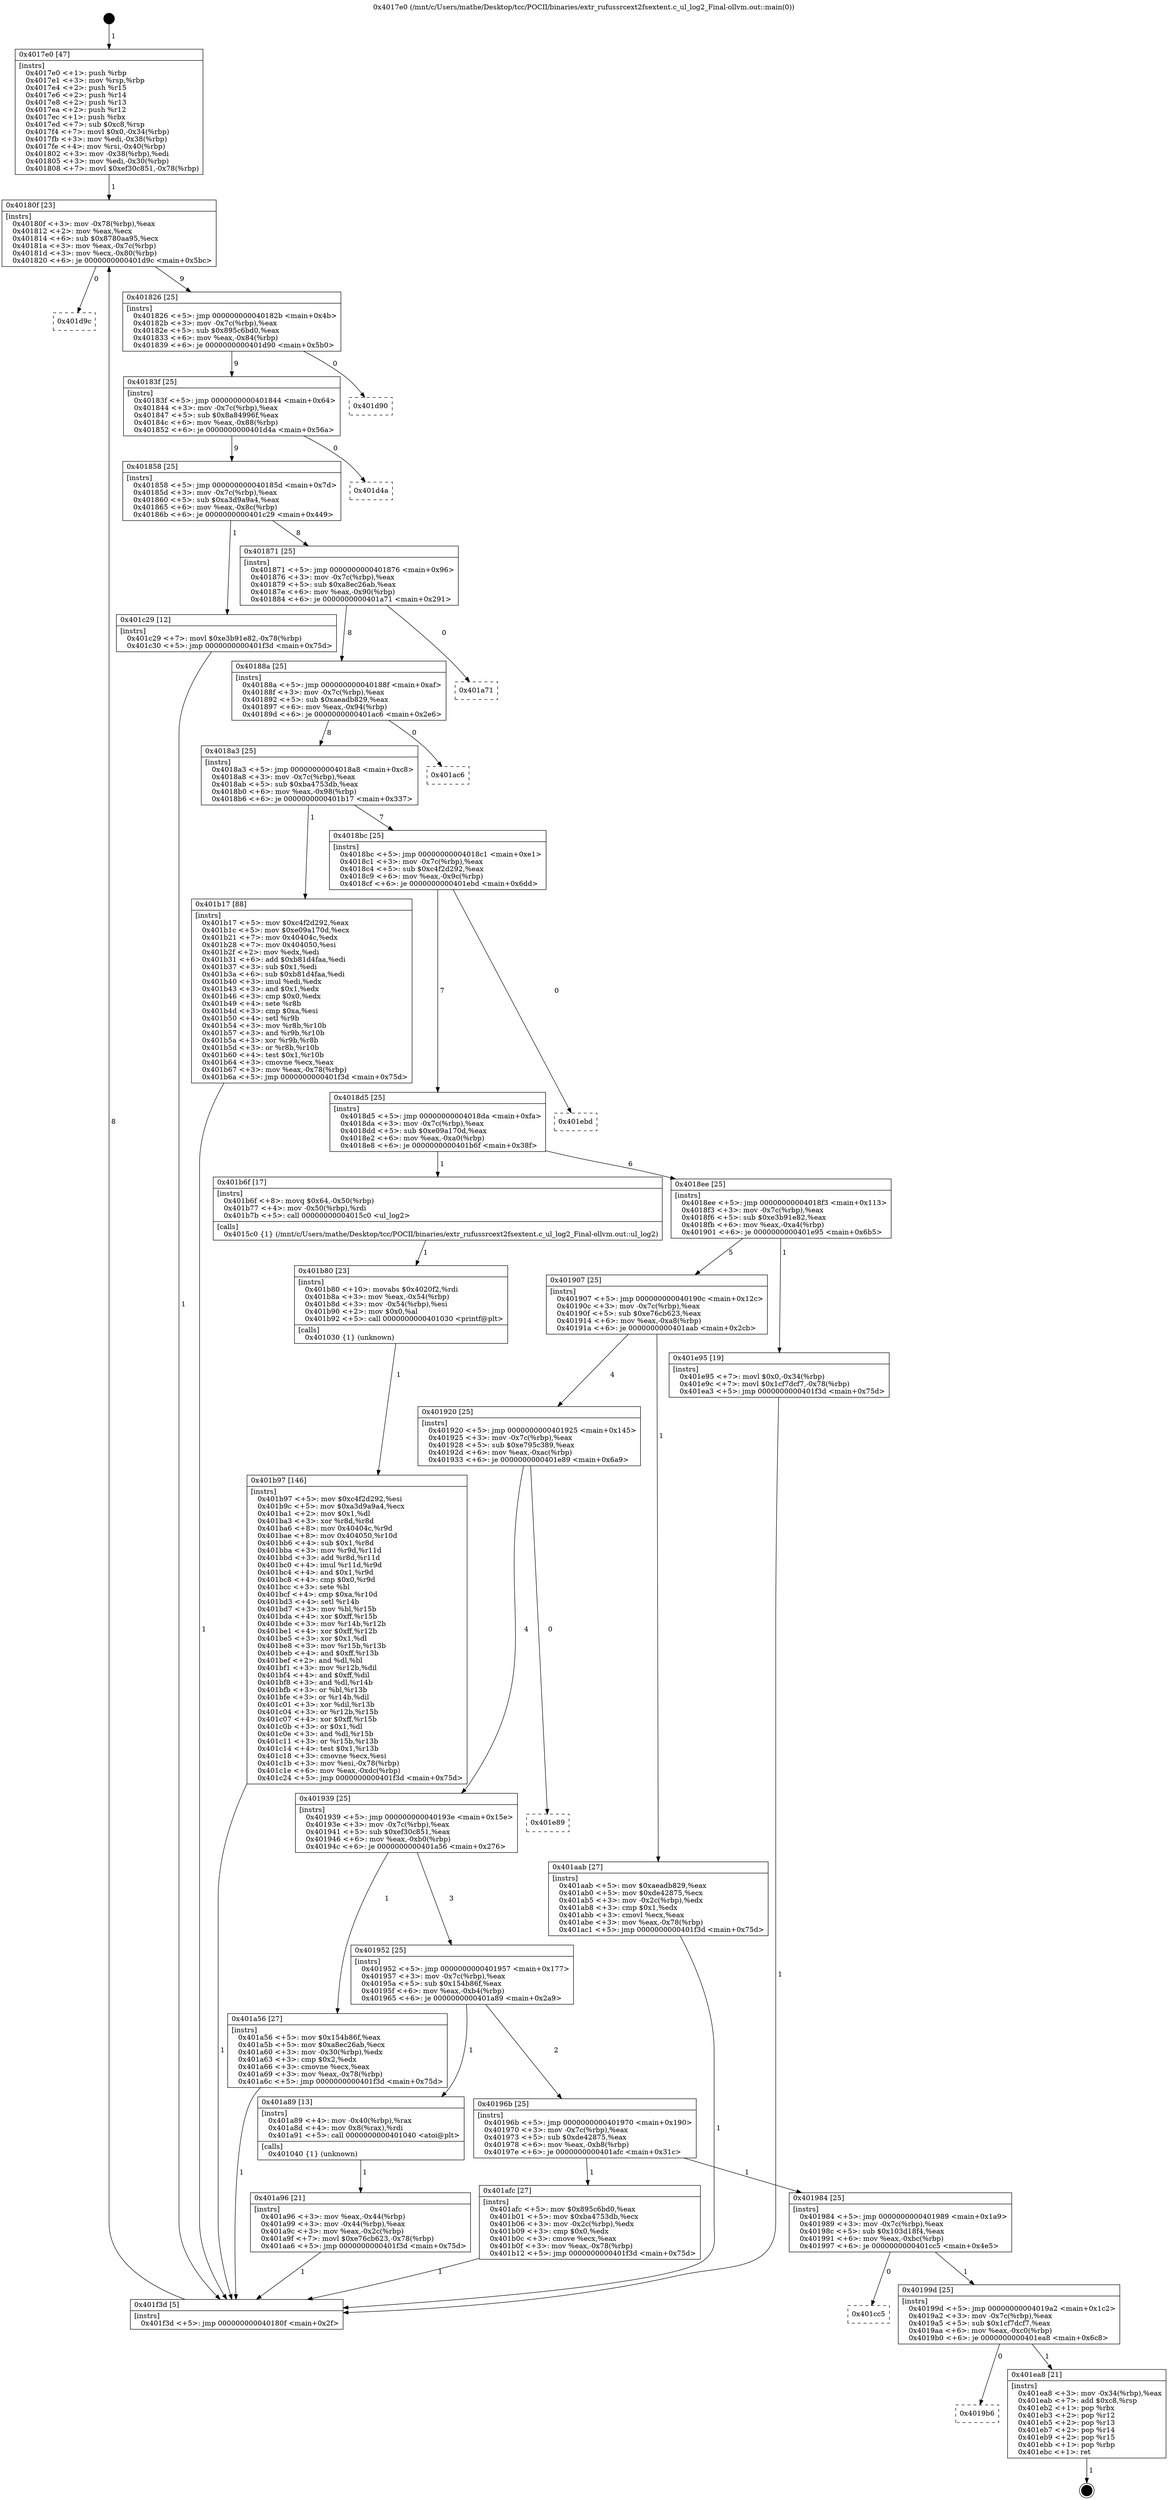 digraph "0x4017e0" {
  label = "0x4017e0 (/mnt/c/Users/mathe/Desktop/tcc/POCII/binaries/extr_rufussrcext2fsextent.c_ul_log2_Final-ollvm.out::main(0))"
  labelloc = "t"
  node[shape=record]

  Entry [label="",width=0.3,height=0.3,shape=circle,fillcolor=black,style=filled]
  "0x40180f" [label="{
     0x40180f [23]\l
     | [instrs]\l
     &nbsp;&nbsp;0x40180f \<+3\>: mov -0x78(%rbp),%eax\l
     &nbsp;&nbsp;0x401812 \<+2\>: mov %eax,%ecx\l
     &nbsp;&nbsp;0x401814 \<+6\>: sub $0x8780aa95,%ecx\l
     &nbsp;&nbsp;0x40181a \<+3\>: mov %eax,-0x7c(%rbp)\l
     &nbsp;&nbsp;0x40181d \<+3\>: mov %ecx,-0x80(%rbp)\l
     &nbsp;&nbsp;0x401820 \<+6\>: je 0000000000401d9c \<main+0x5bc\>\l
  }"]
  "0x401d9c" [label="{
     0x401d9c\l
  }", style=dashed]
  "0x401826" [label="{
     0x401826 [25]\l
     | [instrs]\l
     &nbsp;&nbsp;0x401826 \<+5\>: jmp 000000000040182b \<main+0x4b\>\l
     &nbsp;&nbsp;0x40182b \<+3\>: mov -0x7c(%rbp),%eax\l
     &nbsp;&nbsp;0x40182e \<+5\>: sub $0x895c6bd0,%eax\l
     &nbsp;&nbsp;0x401833 \<+6\>: mov %eax,-0x84(%rbp)\l
     &nbsp;&nbsp;0x401839 \<+6\>: je 0000000000401d90 \<main+0x5b0\>\l
  }"]
  Exit [label="",width=0.3,height=0.3,shape=circle,fillcolor=black,style=filled,peripheries=2]
  "0x401d90" [label="{
     0x401d90\l
  }", style=dashed]
  "0x40183f" [label="{
     0x40183f [25]\l
     | [instrs]\l
     &nbsp;&nbsp;0x40183f \<+5\>: jmp 0000000000401844 \<main+0x64\>\l
     &nbsp;&nbsp;0x401844 \<+3\>: mov -0x7c(%rbp),%eax\l
     &nbsp;&nbsp;0x401847 \<+5\>: sub $0x8a84996f,%eax\l
     &nbsp;&nbsp;0x40184c \<+6\>: mov %eax,-0x88(%rbp)\l
     &nbsp;&nbsp;0x401852 \<+6\>: je 0000000000401d4a \<main+0x56a\>\l
  }"]
  "0x4019b6" [label="{
     0x4019b6\l
  }", style=dashed]
  "0x401d4a" [label="{
     0x401d4a\l
  }", style=dashed]
  "0x401858" [label="{
     0x401858 [25]\l
     | [instrs]\l
     &nbsp;&nbsp;0x401858 \<+5\>: jmp 000000000040185d \<main+0x7d\>\l
     &nbsp;&nbsp;0x40185d \<+3\>: mov -0x7c(%rbp),%eax\l
     &nbsp;&nbsp;0x401860 \<+5\>: sub $0xa3d9a9a4,%eax\l
     &nbsp;&nbsp;0x401865 \<+6\>: mov %eax,-0x8c(%rbp)\l
     &nbsp;&nbsp;0x40186b \<+6\>: je 0000000000401c29 \<main+0x449\>\l
  }"]
  "0x401ea8" [label="{
     0x401ea8 [21]\l
     | [instrs]\l
     &nbsp;&nbsp;0x401ea8 \<+3\>: mov -0x34(%rbp),%eax\l
     &nbsp;&nbsp;0x401eab \<+7\>: add $0xc8,%rsp\l
     &nbsp;&nbsp;0x401eb2 \<+1\>: pop %rbx\l
     &nbsp;&nbsp;0x401eb3 \<+2\>: pop %r12\l
     &nbsp;&nbsp;0x401eb5 \<+2\>: pop %r13\l
     &nbsp;&nbsp;0x401eb7 \<+2\>: pop %r14\l
     &nbsp;&nbsp;0x401eb9 \<+2\>: pop %r15\l
     &nbsp;&nbsp;0x401ebb \<+1\>: pop %rbp\l
     &nbsp;&nbsp;0x401ebc \<+1\>: ret\l
  }"]
  "0x401c29" [label="{
     0x401c29 [12]\l
     | [instrs]\l
     &nbsp;&nbsp;0x401c29 \<+7\>: movl $0xe3b91e82,-0x78(%rbp)\l
     &nbsp;&nbsp;0x401c30 \<+5\>: jmp 0000000000401f3d \<main+0x75d\>\l
  }"]
  "0x401871" [label="{
     0x401871 [25]\l
     | [instrs]\l
     &nbsp;&nbsp;0x401871 \<+5\>: jmp 0000000000401876 \<main+0x96\>\l
     &nbsp;&nbsp;0x401876 \<+3\>: mov -0x7c(%rbp),%eax\l
     &nbsp;&nbsp;0x401879 \<+5\>: sub $0xa8ec26ab,%eax\l
     &nbsp;&nbsp;0x40187e \<+6\>: mov %eax,-0x90(%rbp)\l
     &nbsp;&nbsp;0x401884 \<+6\>: je 0000000000401a71 \<main+0x291\>\l
  }"]
  "0x40199d" [label="{
     0x40199d [25]\l
     | [instrs]\l
     &nbsp;&nbsp;0x40199d \<+5\>: jmp 00000000004019a2 \<main+0x1c2\>\l
     &nbsp;&nbsp;0x4019a2 \<+3\>: mov -0x7c(%rbp),%eax\l
     &nbsp;&nbsp;0x4019a5 \<+5\>: sub $0x1cf7dcf7,%eax\l
     &nbsp;&nbsp;0x4019aa \<+6\>: mov %eax,-0xc0(%rbp)\l
     &nbsp;&nbsp;0x4019b0 \<+6\>: je 0000000000401ea8 \<main+0x6c8\>\l
  }"]
  "0x401a71" [label="{
     0x401a71\l
  }", style=dashed]
  "0x40188a" [label="{
     0x40188a [25]\l
     | [instrs]\l
     &nbsp;&nbsp;0x40188a \<+5\>: jmp 000000000040188f \<main+0xaf\>\l
     &nbsp;&nbsp;0x40188f \<+3\>: mov -0x7c(%rbp),%eax\l
     &nbsp;&nbsp;0x401892 \<+5\>: sub $0xaeadb829,%eax\l
     &nbsp;&nbsp;0x401897 \<+6\>: mov %eax,-0x94(%rbp)\l
     &nbsp;&nbsp;0x40189d \<+6\>: je 0000000000401ac6 \<main+0x2e6\>\l
  }"]
  "0x401cc5" [label="{
     0x401cc5\l
  }", style=dashed]
  "0x401ac6" [label="{
     0x401ac6\l
  }", style=dashed]
  "0x4018a3" [label="{
     0x4018a3 [25]\l
     | [instrs]\l
     &nbsp;&nbsp;0x4018a3 \<+5\>: jmp 00000000004018a8 \<main+0xc8\>\l
     &nbsp;&nbsp;0x4018a8 \<+3\>: mov -0x7c(%rbp),%eax\l
     &nbsp;&nbsp;0x4018ab \<+5\>: sub $0xba4753db,%eax\l
     &nbsp;&nbsp;0x4018b0 \<+6\>: mov %eax,-0x98(%rbp)\l
     &nbsp;&nbsp;0x4018b6 \<+6\>: je 0000000000401b17 \<main+0x337\>\l
  }"]
  "0x401b97" [label="{
     0x401b97 [146]\l
     | [instrs]\l
     &nbsp;&nbsp;0x401b97 \<+5\>: mov $0xc4f2d292,%esi\l
     &nbsp;&nbsp;0x401b9c \<+5\>: mov $0xa3d9a9a4,%ecx\l
     &nbsp;&nbsp;0x401ba1 \<+2\>: mov $0x1,%dl\l
     &nbsp;&nbsp;0x401ba3 \<+3\>: xor %r8d,%r8d\l
     &nbsp;&nbsp;0x401ba6 \<+8\>: mov 0x40404c,%r9d\l
     &nbsp;&nbsp;0x401bae \<+8\>: mov 0x404050,%r10d\l
     &nbsp;&nbsp;0x401bb6 \<+4\>: sub $0x1,%r8d\l
     &nbsp;&nbsp;0x401bba \<+3\>: mov %r9d,%r11d\l
     &nbsp;&nbsp;0x401bbd \<+3\>: add %r8d,%r11d\l
     &nbsp;&nbsp;0x401bc0 \<+4\>: imul %r11d,%r9d\l
     &nbsp;&nbsp;0x401bc4 \<+4\>: and $0x1,%r9d\l
     &nbsp;&nbsp;0x401bc8 \<+4\>: cmp $0x0,%r9d\l
     &nbsp;&nbsp;0x401bcc \<+3\>: sete %bl\l
     &nbsp;&nbsp;0x401bcf \<+4\>: cmp $0xa,%r10d\l
     &nbsp;&nbsp;0x401bd3 \<+4\>: setl %r14b\l
     &nbsp;&nbsp;0x401bd7 \<+3\>: mov %bl,%r15b\l
     &nbsp;&nbsp;0x401bda \<+4\>: xor $0xff,%r15b\l
     &nbsp;&nbsp;0x401bde \<+3\>: mov %r14b,%r12b\l
     &nbsp;&nbsp;0x401be1 \<+4\>: xor $0xff,%r12b\l
     &nbsp;&nbsp;0x401be5 \<+3\>: xor $0x1,%dl\l
     &nbsp;&nbsp;0x401be8 \<+3\>: mov %r15b,%r13b\l
     &nbsp;&nbsp;0x401beb \<+4\>: and $0xff,%r13b\l
     &nbsp;&nbsp;0x401bef \<+2\>: and %dl,%bl\l
     &nbsp;&nbsp;0x401bf1 \<+3\>: mov %r12b,%dil\l
     &nbsp;&nbsp;0x401bf4 \<+4\>: and $0xff,%dil\l
     &nbsp;&nbsp;0x401bf8 \<+3\>: and %dl,%r14b\l
     &nbsp;&nbsp;0x401bfb \<+3\>: or %bl,%r13b\l
     &nbsp;&nbsp;0x401bfe \<+3\>: or %r14b,%dil\l
     &nbsp;&nbsp;0x401c01 \<+3\>: xor %dil,%r13b\l
     &nbsp;&nbsp;0x401c04 \<+3\>: or %r12b,%r15b\l
     &nbsp;&nbsp;0x401c07 \<+4\>: xor $0xff,%r15b\l
     &nbsp;&nbsp;0x401c0b \<+3\>: or $0x1,%dl\l
     &nbsp;&nbsp;0x401c0e \<+3\>: and %dl,%r15b\l
     &nbsp;&nbsp;0x401c11 \<+3\>: or %r15b,%r13b\l
     &nbsp;&nbsp;0x401c14 \<+4\>: test $0x1,%r13b\l
     &nbsp;&nbsp;0x401c18 \<+3\>: cmovne %ecx,%esi\l
     &nbsp;&nbsp;0x401c1b \<+3\>: mov %esi,-0x78(%rbp)\l
     &nbsp;&nbsp;0x401c1e \<+6\>: mov %eax,-0xdc(%rbp)\l
     &nbsp;&nbsp;0x401c24 \<+5\>: jmp 0000000000401f3d \<main+0x75d\>\l
  }"]
  "0x401b17" [label="{
     0x401b17 [88]\l
     | [instrs]\l
     &nbsp;&nbsp;0x401b17 \<+5\>: mov $0xc4f2d292,%eax\l
     &nbsp;&nbsp;0x401b1c \<+5\>: mov $0xe09a170d,%ecx\l
     &nbsp;&nbsp;0x401b21 \<+7\>: mov 0x40404c,%edx\l
     &nbsp;&nbsp;0x401b28 \<+7\>: mov 0x404050,%esi\l
     &nbsp;&nbsp;0x401b2f \<+2\>: mov %edx,%edi\l
     &nbsp;&nbsp;0x401b31 \<+6\>: add $0xb81d4faa,%edi\l
     &nbsp;&nbsp;0x401b37 \<+3\>: sub $0x1,%edi\l
     &nbsp;&nbsp;0x401b3a \<+6\>: sub $0xb81d4faa,%edi\l
     &nbsp;&nbsp;0x401b40 \<+3\>: imul %edi,%edx\l
     &nbsp;&nbsp;0x401b43 \<+3\>: and $0x1,%edx\l
     &nbsp;&nbsp;0x401b46 \<+3\>: cmp $0x0,%edx\l
     &nbsp;&nbsp;0x401b49 \<+4\>: sete %r8b\l
     &nbsp;&nbsp;0x401b4d \<+3\>: cmp $0xa,%esi\l
     &nbsp;&nbsp;0x401b50 \<+4\>: setl %r9b\l
     &nbsp;&nbsp;0x401b54 \<+3\>: mov %r8b,%r10b\l
     &nbsp;&nbsp;0x401b57 \<+3\>: and %r9b,%r10b\l
     &nbsp;&nbsp;0x401b5a \<+3\>: xor %r9b,%r8b\l
     &nbsp;&nbsp;0x401b5d \<+3\>: or %r8b,%r10b\l
     &nbsp;&nbsp;0x401b60 \<+4\>: test $0x1,%r10b\l
     &nbsp;&nbsp;0x401b64 \<+3\>: cmovne %ecx,%eax\l
     &nbsp;&nbsp;0x401b67 \<+3\>: mov %eax,-0x78(%rbp)\l
     &nbsp;&nbsp;0x401b6a \<+5\>: jmp 0000000000401f3d \<main+0x75d\>\l
  }"]
  "0x4018bc" [label="{
     0x4018bc [25]\l
     | [instrs]\l
     &nbsp;&nbsp;0x4018bc \<+5\>: jmp 00000000004018c1 \<main+0xe1\>\l
     &nbsp;&nbsp;0x4018c1 \<+3\>: mov -0x7c(%rbp),%eax\l
     &nbsp;&nbsp;0x4018c4 \<+5\>: sub $0xc4f2d292,%eax\l
     &nbsp;&nbsp;0x4018c9 \<+6\>: mov %eax,-0x9c(%rbp)\l
     &nbsp;&nbsp;0x4018cf \<+6\>: je 0000000000401ebd \<main+0x6dd\>\l
  }"]
  "0x401b80" [label="{
     0x401b80 [23]\l
     | [instrs]\l
     &nbsp;&nbsp;0x401b80 \<+10\>: movabs $0x4020f2,%rdi\l
     &nbsp;&nbsp;0x401b8a \<+3\>: mov %eax,-0x54(%rbp)\l
     &nbsp;&nbsp;0x401b8d \<+3\>: mov -0x54(%rbp),%esi\l
     &nbsp;&nbsp;0x401b90 \<+2\>: mov $0x0,%al\l
     &nbsp;&nbsp;0x401b92 \<+5\>: call 0000000000401030 \<printf@plt\>\l
     | [calls]\l
     &nbsp;&nbsp;0x401030 \{1\} (unknown)\l
  }"]
  "0x401ebd" [label="{
     0x401ebd\l
  }", style=dashed]
  "0x4018d5" [label="{
     0x4018d5 [25]\l
     | [instrs]\l
     &nbsp;&nbsp;0x4018d5 \<+5\>: jmp 00000000004018da \<main+0xfa\>\l
     &nbsp;&nbsp;0x4018da \<+3\>: mov -0x7c(%rbp),%eax\l
     &nbsp;&nbsp;0x4018dd \<+5\>: sub $0xe09a170d,%eax\l
     &nbsp;&nbsp;0x4018e2 \<+6\>: mov %eax,-0xa0(%rbp)\l
     &nbsp;&nbsp;0x4018e8 \<+6\>: je 0000000000401b6f \<main+0x38f\>\l
  }"]
  "0x401984" [label="{
     0x401984 [25]\l
     | [instrs]\l
     &nbsp;&nbsp;0x401984 \<+5\>: jmp 0000000000401989 \<main+0x1a9\>\l
     &nbsp;&nbsp;0x401989 \<+3\>: mov -0x7c(%rbp),%eax\l
     &nbsp;&nbsp;0x40198c \<+5\>: sub $0x103d18f4,%eax\l
     &nbsp;&nbsp;0x401991 \<+6\>: mov %eax,-0xbc(%rbp)\l
     &nbsp;&nbsp;0x401997 \<+6\>: je 0000000000401cc5 \<main+0x4e5\>\l
  }"]
  "0x401b6f" [label="{
     0x401b6f [17]\l
     | [instrs]\l
     &nbsp;&nbsp;0x401b6f \<+8\>: movq $0x64,-0x50(%rbp)\l
     &nbsp;&nbsp;0x401b77 \<+4\>: mov -0x50(%rbp),%rdi\l
     &nbsp;&nbsp;0x401b7b \<+5\>: call 00000000004015c0 \<ul_log2\>\l
     | [calls]\l
     &nbsp;&nbsp;0x4015c0 \{1\} (/mnt/c/Users/mathe/Desktop/tcc/POCII/binaries/extr_rufussrcext2fsextent.c_ul_log2_Final-ollvm.out::ul_log2)\l
  }"]
  "0x4018ee" [label="{
     0x4018ee [25]\l
     | [instrs]\l
     &nbsp;&nbsp;0x4018ee \<+5\>: jmp 00000000004018f3 \<main+0x113\>\l
     &nbsp;&nbsp;0x4018f3 \<+3\>: mov -0x7c(%rbp),%eax\l
     &nbsp;&nbsp;0x4018f6 \<+5\>: sub $0xe3b91e82,%eax\l
     &nbsp;&nbsp;0x4018fb \<+6\>: mov %eax,-0xa4(%rbp)\l
     &nbsp;&nbsp;0x401901 \<+6\>: je 0000000000401e95 \<main+0x6b5\>\l
  }"]
  "0x401afc" [label="{
     0x401afc [27]\l
     | [instrs]\l
     &nbsp;&nbsp;0x401afc \<+5\>: mov $0x895c6bd0,%eax\l
     &nbsp;&nbsp;0x401b01 \<+5\>: mov $0xba4753db,%ecx\l
     &nbsp;&nbsp;0x401b06 \<+3\>: mov -0x2c(%rbp),%edx\l
     &nbsp;&nbsp;0x401b09 \<+3\>: cmp $0x0,%edx\l
     &nbsp;&nbsp;0x401b0c \<+3\>: cmove %ecx,%eax\l
     &nbsp;&nbsp;0x401b0f \<+3\>: mov %eax,-0x78(%rbp)\l
     &nbsp;&nbsp;0x401b12 \<+5\>: jmp 0000000000401f3d \<main+0x75d\>\l
  }"]
  "0x401e95" [label="{
     0x401e95 [19]\l
     | [instrs]\l
     &nbsp;&nbsp;0x401e95 \<+7\>: movl $0x0,-0x34(%rbp)\l
     &nbsp;&nbsp;0x401e9c \<+7\>: movl $0x1cf7dcf7,-0x78(%rbp)\l
     &nbsp;&nbsp;0x401ea3 \<+5\>: jmp 0000000000401f3d \<main+0x75d\>\l
  }"]
  "0x401907" [label="{
     0x401907 [25]\l
     | [instrs]\l
     &nbsp;&nbsp;0x401907 \<+5\>: jmp 000000000040190c \<main+0x12c\>\l
     &nbsp;&nbsp;0x40190c \<+3\>: mov -0x7c(%rbp),%eax\l
     &nbsp;&nbsp;0x40190f \<+5\>: sub $0xe76cb623,%eax\l
     &nbsp;&nbsp;0x401914 \<+6\>: mov %eax,-0xa8(%rbp)\l
     &nbsp;&nbsp;0x40191a \<+6\>: je 0000000000401aab \<main+0x2cb\>\l
  }"]
  "0x401a96" [label="{
     0x401a96 [21]\l
     | [instrs]\l
     &nbsp;&nbsp;0x401a96 \<+3\>: mov %eax,-0x44(%rbp)\l
     &nbsp;&nbsp;0x401a99 \<+3\>: mov -0x44(%rbp),%eax\l
     &nbsp;&nbsp;0x401a9c \<+3\>: mov %eax,-0x2c(%rbp)\l
     &nbsp;&nbsp;0x401a9f \<+7\>: movl $0xe76cb623,-0x78(%rbp)\l
     &nbsp;&nbsp;0x401aa6 \<+5\>: jmp 0000000000401f3d \<main+0x75d\>\l
  }"]
  "0x401aab" [label="{
     0x401aab [27]\l
     | [instrs]\l
     &nbsp;&nbsp;0x401aab \<+5\>: mov $0xaeadb829,%eax\l
     &nbsp;&nbsp;0x401ab0 \<+5\>: mov $0xde42875,%ecx\l
     &nbsp;&nbsp;0x401ab5 \<+3\>: mov -0x2c(%rbp),%edx\l
     &nbsp;&nbsp;0x401ab8 \<+3\>: cmp $0x1,%edx\l
     &nbsp;&nbsp;0x401abb \<+3\>: cmovl %ecx,%eax\l
     &nbsp;&nbsp;0x401abe \<+3\>: mov %eax,-0x78(%rbp)\l
     &nbsp;&nbsp;0x401ac1 \<+5\>: jmp 0000000000401f3d \<main+0x75d\>\l
  }"]
  "0x401920" [label="{
     0x401920 [25]\l
     | [instrs]\l
     &nbsp;&nbsp;0x401920 \<+5\>: jmp 0000000000401925 \<main+0x145\>\l
     &nbsp;&nbsp;0x401925 \<+3\>: mov -0x7c(%rbp),%eax\l
     &nbsp;&nbsp;0x401928 \<+5\>: sub $0xe795c389,%eax\l
     &nbsp;&nbsp;0x40192d \<+6\>: mov %eax,-0xac(%rbp)\l
     &nbsp;&nbsp;0x401933 \<+6\>: je 0000000000401e89 \<main+0x6a9\>\l
  }"]
  "0x40196b" [label="{
     0x40196b [25]\l
     | [instrs]\l
     &nbsp;&nbsp;0x40196b \<+5\>: jmp 0000000000401970 \<main+0x190\>\l
     &nbsp;&nbsp;0x401970 \<+3\>: mov -0x7c(%rbp),%eax\l
     &nbsp;&nbsp;0x401973 \<+5\>: sub $0xde42875,%eax\l
     &nbsp;&nbsp;0x401978 \<+6\>: mov %eax,-0xb8(%rbp)\l
     &nbsp;&nbsp;0x40197e \<+6\>: je 0000000000401afc \<main+0x31c\>\l
  }"]
  "0x401e89" [label="{
     0x401e89\l
  }", style=dashed]
  "0x401939" [label="{
     0x401939 [25]\l
     | [instrs]\l
     &nbsp;&nbsp;0x401939 \<+5\>: jmp 000000000040193e \<main+0x15e\>\l
     &nbsp;&nbsp;0x40193e \<+3\>: mov -0x7c(%rbp),%eax\l
     &nbsp;&nbsp;0x401941 \<+5\>: sub $0xef30c851,%eax\l
     &nbsp;&nbsp;0x401946 \<+6\>: mov %eax,-0xb0(%rbp)\l
     &nbsp;&nbsp;0x40194c \<+6\>: je 0000000000401a56 \<main+0x276\>\l
  }"]
  "0x401a89" [label="{
     0x401a89 [13]\l
     | [instrs]\l
     &nbsp;&nbsp;0x401a89 \<+4\>: mov -0x40(%rbp),%rax\l
     &nbsp;&nbsp;0x401a8d \<+4\>: mov 0x8(%rax),%rdi\l
     &nbsp;&nbsp;0x401a91 \<+5\>: call 0000000000401040 \<atoi@plt\>\l
     | [calls]\l
     &nbsp;&nbsp;0x401040 \{1\} (unknown)\l
  }"]
  "0x401a56" [label="{
     0x401a56 [27]\l
     | [instrs]\l
     &nbsp;&nbsp;0x401a56 \<+5\>: mov $0x154b86f,%eax\l
     &nbsp;&nbsp;0x401a5b \<+5\>: mov $0xa8ec26ab,%ecx\l
     &nbsp;&nbsp;0x401a60 \<+3\>: mov -0x30(%rbp),%edx\l
     &nbsp;&nbsp;0x401a63 \<+3\>: cmp $0x2,%edx\l
     &nbsp;&nbsp;0x401a66 \<+3\>: cmovne %ecx,%eax\l
     &nbsp;&nbsp;0x401a69 \<+3\>: mov %eax,-0x78(%rbp)\l
     &nbsp;&nbsp;0x401a6c \<+5\>: jmp 0000000000401f3d \<main+0x75d\>\l
  }"]
  "0x401952" [label="{
     0x401952 [25]\l
     | [instrs]\l
     &nbsp;&nbsp;0x401952 \<+5\>: jmp 0000000000401957 \<main+0x177\>\l
     &nbsp;&nbsp;0x401957 \<+3\>: mov -0x7c(%rbp),%eax\l
     &nbsp;&nbsp;0x40195a \<+5\>: sub $0x154b86f,%eax\l
     &nbsp;&nbsp;0x40195f \<+6\>: mov %eax,-0xb4(%rbp)\l
     &nbsp;&nbsp;0x401965 \<+6\>: je 0000000000401a89 \<main+0x2a9\>\l
  }"]
  "0x401f3d" [label="{
     0x401f3d [5]\l
     | [instrs]\l
     &nbsp;&nbsp;0x401f3d \<+5\>: jmp 000000000040180f \<main+0x2f\>\l
  }"]
  "0x4017e0" [label="{
     0x4017e0 [47]\l
     | [instrs]\l
     &nbsp;&nbsp;0x4017e0 \<+1\>: push %rbp\l
     &nbsp;&nbsp;0x4017e1 \<+3\>: mov %rsp,%rbp\l
     &nbsp;&nbsp;0x4017e4 \<+2\>: push %r15\l
     &nbsp;&nbsp;0x4017e6 \<+2\>: push %r14\l
     &nbsp;&nbsp;0x4017e8 \<+2\>: push %r13\l
     &nbsp;&nbsp;0x4017ea \<+2\>: push %r12\l
     &nbsp;&nbsp;0x4017ec \<+1\>: push %rbx\l
     &nbsp;&nbsp;0x4017ed \<+7\>: sub $0xc8,%rsp\l
     &nbsp;&nbsp;0x4017f4 \<+7\>: movl $0x0,-0x34(%rbp)\l
     &nbsp;&nbsp;0x4017fb \<+3\>: mov %edi,-0x38(%rbp)\l
     &nbsp;&nbsp;0x4017fe \<+4\>: mov %rsi,-0x40(%rbp)\l
     &nbsp;&nbsp;0x401802 \<+3\>: mov -0x38(%rbp),%edi\l
     &nbsp;&nbsp;0x401805 \<+3\>: mov %edi,-0x30(%rbp)\l
     &nbsp;&nbsp;0x401808 \<+7\>: movl $0xef30c851,-0x78(%rbp)\l
  }"]
  Entry -> "0x4017e0" [label=" 1"]
  "0x40180f" -> "0x401d9c" [label=" 0"]
  "0x40180f" -> "0x401826" [label=" 9"]
  "0x401ea8" -> Exit [label=" 1"]
  "0x401826" -> "0x401d90" [label=" 0"]
  "0x401826" -> "0x40183f" [label=" 9"]
  "0x40199d" -> "0x4019b6" [label=" 0"]
  "0x40183f" -> "0x401d4a" [label=" 0"]
  "0x40183f" -> "0x401858" [label=" 9"]
  "0x40199d" -> "0x401ea8" [label=" 1"]
  "0x401858" -> "0x401c29" [label=" 1"]
  "0x401858" -> "0x401871" [label=" 8"]
  "0x401984" -> "0x40199d" [label=" 1"]
  "0x401871" -> "0x401a71" [label=" 0"]
  "0x401871" -> "0x40188a" [label=" 8"]
  "0x401984" -> "0x401cc5" [label=" 0"]
  "0x40188a" -> "0x401ac6" [label=" 0"]
  "0x40188a" -> "0x4018a3" [label=" 8"]
  "0x401e95" -> "0x401f3d" [label=" 1"]
  "0x4018a3" -> "0x401b17" [label=" 1"]
  "0x4018a3" -> "0x4018bc" [label=" 7"]
  "0x401c29" -> "0x401f3d" [label=" 1"]
  "0x4018bc" -> "0x401ebd" [label=" 0"]
  "0x4018bc" -> "0x4018d5" [label=" 7"]
  "0x401b97" -> "0x401f3d" [label=" 1"]
  "0x4018d5" -> "0x401b6f" [label=" 1"]
  "0x4018d5" -> "0x4018ee" [label=" 6"]
  "0x401b80" -> "0x401b97" [label=" 1"]
  "0x4018ee" -> "0x401e95" [label=" 1"]
  "0x4018ee" -> "0x401907" [label=" 5"]
  "0x401b6f" -> "0x401b80" [label=" 1"]
  "0x401907" -> "0x401aab" [label=" 1"]
  "0x401907" -> "0x401920" [label=" 4"]
  "0x401afc" -> "0x401f3d" [label=" 1"]
  "0x401920" -> "0x401e89" [label=" 0"]
  "0x401920" -> "0x401939" [label=" 4"]
  "0x40196b" -> "0x401984" [label=" 1"]
  "0x401939" -> "0x401a56" [label=" 1"]
  "0x401939" -> "0x401952" [label=" 3"]
  "0x401a56" -> "0x401f3d" [label=" 1"]
  "0x4017e0" -> "0x40180f" [label=" 1"]
  "0x401f3d" -> "0x40180f" [label=" 8"]
  "0x40196b" -> "0x401afc" [label=" 1"]
  "0x401952" -> "0x401a89" [label=" 1"]
  "0x401952" -> "0x40196b" [label=" 2"]
  "0x401a89" -> "0x401a96" [label=" 1"]
  "0x401a96" -> "0x401f3d" [label=" 1"]
  "0x401aab" -> "0x401f3d" [label=" 1"]
  "0x401b17" -> "0x401f3d" [label=" 1"]
}
